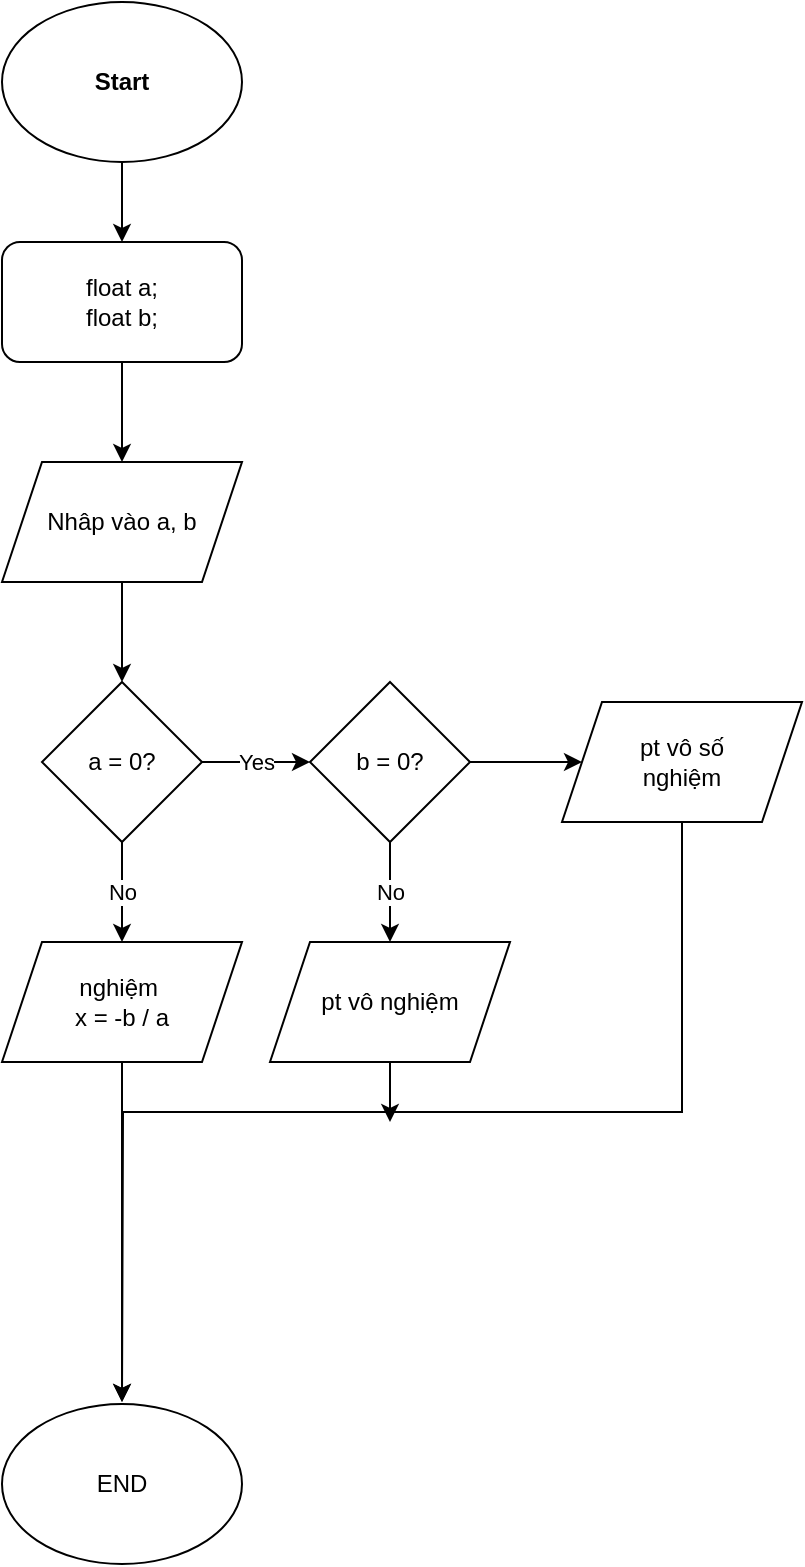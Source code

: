 <mxfile version="24.8.6">
  <diagram id="2A1QdrttNbgxF8gpdR4p" name="Page-1">
    <mxGraphModel dx="666" dy="534" grid="0" gridSize="10" guides="1" tooltips="1" connect="1" arrows="1" fold="1" page="0" pageScale="1" pageWidth="827" pageHeight="1169" math="0" shadow="0">
      <root>
        <mxCell id="0" />
        <mxCell id="1" parent="0" />
        <mxCell id="eGmOhk9RgXZygRPjZAKJ-1" style="edgeStyle=orthogonalEdgeStyle;rounded=0;orthogonalLoop=1;jettySize=auto;html=1;exitX=0.5;exitY=1;exitDx=0;exitDy=0;entryX=0.5;entryY=0;entryDx=0;entryDy=0;" edge="1" parent="1" source="eGmOhk9RgXZygRPjZAKJ-2" target="eGmOhk9RgXZygRPjZAKJ-4">
          <mxGeometry relative="1" as="geometry" />
        </mxCell>
        <mxCell id="eGmOhk9RgXZygRPjZAKJ-2" value="Start" style="ellipse;whiteSpace=wrap;html=1;fontStyle=1" vertex="1" parent="1">
          <mxGeometry x="260" y="40" width="120" height="80" as="geometry" />
        </mxCell>
        <mxCell id="eGmOhk9RgXZygRPjZAKJ-3" style="edgeStyle=orthogonalEdgeStyle;rounded=0;orthogonalLoop=1;jettySize=auto;html=1;exitX=0.5;exitY=1;exitDx=0;exitDy=0;entryX=0.5;entryY=0;entryDx=0;entryDy=0;" edge="1" parent="1" source="eGmOhk9RgXZygRPjZAKJ-4" target="eGmOhk9RgXZygRPjZAKJ-6">
          <mxGeometry relative="1" as="geometry" />
        </mxCell>
        <mxCell id="eGmOhk9RgXZygRPjZAKJ-4" value="float a;&lt;div&gt;float b;&lt;/div&gt;" style="rounded=1;whiteSpace=wrap;html=1;" vertex="1" parent="1">
          <mxGeometry x="260" y="160" width="120" height="60" as="geometry" />
        </mxCell>
        <mxCell id="eGmOhk9RgXZygRPjZAKJ-5" style="edgeStyle=orthogonalEdgeStyle;rounded=0;orthogonalLoop=1;jettySize=auto;html=1;exitX=0.5;exitY=1;exitDx=0;exitDy=0;entryX=0.5;entryY=0;entryDx=0;entryDy=0;" edge="1" parent="1" source="eGmOhk9RgXZygRPjZAKJ-6" target="eGmOhk9RgXZygRPjZAKJ-9">
          <mxGeometry relative="1" as="geometry" />
        </mxCell>
        <mxCell id="eGmOhk9RgXZygRPjZAKJ-6" value="Nhâp vào a, b" style="shape=parallelogram;perimeter=parallelogramPerimeter;whiteSpace=wrap;html=1;fixedSize=1;" vertex="1" parent="1">
          <mxGeometry x="260" y="270" width="120" height="60" as="geometry" />
        </mxCell>
        <mxCell id="eGmOhk9RgXZygRPjZAKJ-7" value="Yes" style="edgeStyle=orthogonalEdgeStyle;rounded=0;orthogonalLoop=1;jettySize=auto;html=1;exitX=1;exitY=0.5;exitDx=0;exitDy=0;entryX=0;entryY=0.5;entryDx=0;entryDy=0;" edge="1" parent="1" source="eGmOhk9RgXZygRPjZAKJ-9" target="eGmOhk9RgXZygRPjZAKJ-12">
          <mxGeometry relative="1" as="geometry" />
        </mxCell>
        <mxCell id="eGmOhk9RgXZygRPjZAKJ-8" value="No" style="edgeStyle=orthogonalEdgeStyle;rounded=0;orthogonalLoop=1;jettySize=auto;html=1;exitX=0.5;exitY=1;exitDx=0;exitDy=0;entryX=0.5;entryY=0;entryDx=0;entryDy=0;" edge="1" parent="1" source="eGmOhk9RgXZygRPjZAKJ-9" target="eGmOhk9RgXZygRPjZAKJ-14">
          <mxGeometry relative="1" as="geometry" />
        </mxCell>
        <mxCell id="eGmOhk9RgXZygRPjZAKJ-9" value="a = 0?" style="rhombus;whiteSpace=wrap;html=1;" vertex="1" parent="1">
          <mxGeometry x="280" y="380" width="80" height="80" as="geometry" />
        </mxCell>
        <mxCell id="eGmOhk9RgXZygRPjZAKJ-10" style="edgeStyle=orthogonalEdgeStyle;rounded=0;orthogonalLoop=1;jettySize=auto;html=1;entryX=0;entryY=0.5;entryDx=0;entryDy=0;" edge="1" parent="1" source="eGmOhk9RgXZygRPjZAKJ-12" target="eGmOhk9RgXZygRPjZAKJ-16">
          <mxGeometry relative="1" as="geometry" />
        </mxCell>
        <mxCell id="eGmOhk9RgXZygRPjZAKJ-11" value="No" style="edgeStyle=orthogonalEdgeStyle;rounded=0;orthogonalLoop=1;jettySize=auto;html=1;exitX=0.5;exitY=1;exitDx=0;exitDy=0;entryX=0.5;entryY=0;entryDx=0;entryDy=0;" edge="1" parent="1" source="eGmOhk9RgXZygRPjZAKJ-12" target="eGmOhk9RgXZygRPjZAKJ-18">
          <mxGeometry relative="1" as="geometry" />
        </mxCell>
        <mxCell id="eGmOhk9RgXZygRPjZAKJ-12" value="b = 0?" style="rhombus;whiteSpace=wrap;html=1;" vertex="1" parent="1">
          <mxGeometry x="414" y="380" width="80" height="80" as="geometry" />
        </mxCell>
        <mxCell id="eGmOhk9RgXZygRPjZAKJ-13" style="edgeStyle=orthogonalEdgeStyle;rounded=0;orthogonalLoop=1;jettySize=auto;html=1;exitX=0.5;exitY=1;exitDx=0;exitDy=0;" edge="1" parent="1" source="eGmOhk9RgXZygRPjZAKJ-14">
          <mxGeometry relative="1" as="geometry">
            <mxPoint x="320" y="740" as="targetPoint" />
          </mxGeometry>
        </mxCell>
        <mxCell id="eGmOhk9RgXZygRPjZAKJ-14" value="nghiệm&amp;nbsp;&lt;div&gt;x = -b / a&lt;/div&gt;" style="shape=parallelogram;perimeter=parallelogramPerimeter;whiteSpace=wrap;html=1;fixedSize=1;" vertex="1" parent="1">
          <mxGeometry x="260" y="510" width="120" height="60" as="geometry" />
        </mxCell>
        <mxCell id="eGmOhk9RgXZygRPjZAKJ-15" style="edgeStyle=orthogonalEdgeStyle;rounded=0;orthogonalLoop=1;jettySize=auto;html=1;exitX=0.5;exitY=1;exitDx=0;exitDy=0;entryX=0.5;entryY=0;entryDx=0;entryDy=0;" edge="1" parent="1" source="eGmOhk9RgXZygRPjZAKJ-16">
          <mxGeometry relative="1" as="geometry">
            <mxPoint x="320" y="740" as="targetPoint" />
          </mxGeometry>
        </mxCell>
        <mxCell id="eGmOhk9RgXZygRPjZAKJ-16" value="pt vô số&lt;div&gt;nghiệm&lt;/div&gt;" style="shape=parallelogram;perimeter=parallelogramPerimeter;whiteSpace=wrap;html=1;fixedSize=1;textDirection=rtl;" vertex="1" parent="1">
          <mxGeometry x="540" y="390" width="120" height="60" as="geometry" />
        </mxCell>
        <mxCell id="eGmOhk9RgXZygRPjZAKJ-17" style="edgeStyle=orthogonalEdgeStyle;rounded=0;orthogonalLoop=1;jettySize=auto;html=1;exitX=0.5;exitY=1;exitDx=0;exitDy=0;" edge="1" parent="1" source="eGmOhk9RgXZygRPjZAKJ-18">
          <mxGeometry relative="1" as="geometry">
            <mxPoint x="454" y="600" as="targetPoint" />
          </mxGeometry>
        </mxCell>
        <mxCell id="eGmOhk9RgXZygRPjZAKJ-18" value="pt vô nghiệm" style="shape=parallelogram;perimeter=parallelogramPerimeter;whiteSpace=wrap;html=1;fixedSize=1;" vertex="1" parent="1">
          <mxGeometry x="394" y="510" width="120" height="60" as="geometry" />
        </mxCell>
        <mxCell id="eGmOhk9RgXZygRPjZAKJ-20" value="END" style="ellipse;whiteSpace=wrap;html=1;" vertex="1" parent="1">
          <mxGeometry x="260" y="741" width="120" height="80" as="geometry" />
        </mxCell>
      </root>
    </mxGraphModel>
  </diagram>
</mxfile>
